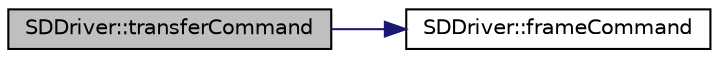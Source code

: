 digraph "SDDriver::transferCommand"
{
  edge [fontname="Helvetica",fontsize="10",labelfontname="Helvetica",labelfontsize="10"];
  node [fontname="Helvetica",fontsize="10",shape=record];
  rankdir="LR";
  Node83 [label="SDDriver::transferCommand",height=0.2,width=0.4,color="black", fillcolor="grey75", style="filled", fontcolor="black"];
  Node83 -> Node84 [color="midnightblue",fontsize="10",style="solid",fontname="Helvetica"];
  Node84 [label="SDDriver::frameCommand",height=0.2,width=0.4,color="black", fillcolor="white", style="filled",URL="$d1/dcf/class_s_d_driver.html#a7a6b575f771428477a23025ef6376673"];
}
